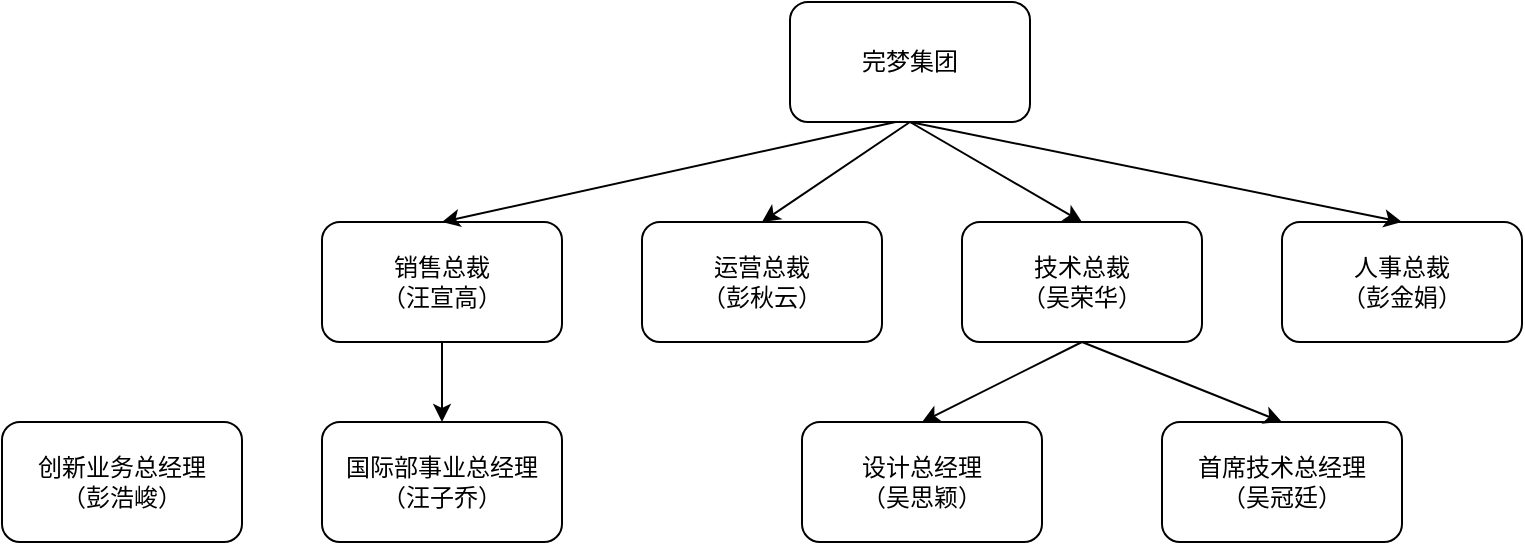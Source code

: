 <mxfile version="14.5.4" type="github"><diagram id="tMW_nDpEPSY1AcfynLnJ" name="Page-1"><mxGraphModel dx="1792" dy="967" grid="1" gridSize="10" guides="1" tooltips="1" connect="1" arrows="1" fold="1" page="1" pageScale="1" pageWidth="827" pageHeight="1169" math="0" shadow="0"><root><mxCell id="0"/><mxCell id="1" parent="0"/><mxCell id="r6JhIWfmTmB-rTCW52nP-6" value="" style="edgeStyle=orthogonalEdgeStyle;rounded=0;orthogonalLoop=1;jettySize=auto;html=1;" parent="1" source="GRvegSCGzKFk3yD_1tGM-1" target="r6JhIWfmTmB-rTCW52nP-5" edge="1"><mxGeometry relative="1" as="geometry"/></mxCell><mxCell id="GRvegSCGzKFk3yD_1tGM-1" value="销售总裁&lt;br&gt;（汪宣高）" style="rounded=1;whiteSpace=wrap;html=1;" parent="1" vertex="1"><mxGeometry x="190" y="160" width="120" height="60" as="geometry"/></mxCell><mxCell id="GRvegSCGzKFk3yD_1tGM-2" value="运营总裁&lt;br&gt;（彭秋云）" style="rounded=1;whiteSpace=wrap;html=1;" parent="1" vertex="1"><mxGeometry x="350" y="160" width="120" height="60" as="geometry"/></mxCell><mxCell id="GRvegSCGzKFk3yD_1tGM-3" value="技术总裁&lt;br&gt;（吴荣华）" style="rounded=1;whiteSpace=wrap;html=1;" parent="1" vertex="1"><mxGeometry x="510" y="160" width="120" height="60" as="geometry"/></mxCell><mxCell id="GRvegSCGzKFk3yD_1tGM-4" value="人事总裁&lt;br&gt;（彭金娟）" style="rounded=1;whiteSpace=wrap;html=1;" parent="1" vertex="1"><mxGeometry x="670" y="160" width="120" height="60" as="geometry"/></mxCell><mxCell id="GRvegSCGzKFk3yD_1tGM-5" value="完梦集团" style="rounded=1;whiteSpace=wrap;html=1;" parent="1" vertex="1"><mxGeometry x="424" y="50" width="120" height="60" as="geometry"/></mxCell><mxCell id="GRvegSCGzKFk3yD_1tGM-6" value="" style="endArrow=classic;html=1;exitX=0.44;exitY=1;exitDx=0;exitDy=0;exitPerimeter=0;entryX=0.5;entryY=0;entryDx=0;entryDy=0;" parent="1" source="GRvegSCGzKFk3yD_1tGM-5" target="GRvegSCGzKFk3yD_1tGM-1" edge="1"><mxGeometry width="50" height="50" relative="1" as="geometry"><mxPoint x="390" y="370" as="sourcePoint"/><mxPoint x="440" y="320" as="targetPoint"/></mxGeometry></mxCell><mxCell id="GRvegSCGzKFk3yD_1tGM-7" value="" style="endArrow=classic;html=1;exitX=0.5;exitY=1;exitDx=0;exitDy=0;entryX=0.5;entryY=0;entryDx=0;entryDy=0;" parent="1" source="GRvegSCGzKFk3yD_1tGM-5" target="GRvegSCGzKFk3yD_1tGM-2" edge="1"><mxGeometry width="50" height="50" relative="1" as="geometry"><mxPoint x="450" y="360" as="sourcePoint"/><mxPoint x="500" y="310" as="targetPoint"/></mxGeometry></mxCell><mxCell id="GRvegSCGzKFk3yD_1tGM-8" value="" style="endArrow=classic;html=1;exitX=0.5;exitY=1;exitDx=0;exitDy=0;entryX=0.5;entryY=0;entryDx=0;entryDy=0;" parent="1" source="GRvegSCGzKFk3yD_1tGM-5" target="GRvegSCGzKFk3yD_1tGM-3" edge="1"><mxGeometry width="50" height="50" relative="1" as="geometry"><mxPoint x="530" y="350" as="sourcePoint"/><mxPoint x="580" y="300" as="targetPoint"/></mxGeometry></mxCell><mxCell id="GRvegSCGzKFk3yD_1tGM-9" value="" style="endArrow=classic;html=1;exitX=0.5;exitY=1;exitDx=0;exitDy=0;entryX=0.5;entryY=0;entryDx=0;entryDy=0;" parent="1" source="GRvegSCGzKFk3yD_1tGM-5" target="GRvegSCGzKFk3yD_1tGM-4" edge="1"><mxGeometry width="50" height="50" relative="1" as="geometry"><mxPoint x="680" y="380" as="sourcePoint"/><mxPoint x="730" y="330" as="targetPoint"/></mxGeometry></mxCell><mxCell id="r6JhIWfmTmB-rTCW52nP-1" value="设计总经理&lt;br&gt;（吴思颖）" style="rounded=1;whiteSpace=wrap;html=1;" parent="1" vertex="1"><mxGeometry x="430" y="260" width="120" height="60" as="geometry"/></mxCell><mxCell id="r6JhIWfmTmB-rTCW52nP-2" value="首席技术总经理&lt;br&gt;（吴冠廷）" style="rounded=1;whiteSpace=wrap;html=1;" parent="1" vertex="1"><mxGeometry x="610" y="260" width="120" height="60" as="geometry"/></mxCell><mxCell id="r6JhIWfmTmB-rTCW52nP-3" value="" style="endArrow=classic;html=1;exitX=0.5;exitY=1;exitDx=0;exitDy=0;entryX=0.5;entryY=0;entryDx=0;entryDy=0;" parent="1" source="GRvegSCGzKFk3yD_1tGM-3" target="r6JhIWfmTmB-rTCW52nP-1" edge="1"><mxGeometry width="50" height="50" relative="1" as="geometry"><mxPoint x="500" y="470" as="sourcePoint"/><mxPoint x="550" y="420" as="targetPoint"/></mxGeometry></mxCell><mxCell id="r6JhIWfmTmB-rTCW52nP-4" value="" style="endArrow=classic;html=1;exitX=0.5;exitY=1;exitDx=0;exitDy=0;entryX=0.5;entryY=0;entryDx=0;entryDy=0;" parent="1" source="GRvegSCGzKFk3yD_1tGM-3" target="r6JhIWfmTmB-rTCW52nP-2" edge="1"><mxGeometry width="50" height="50" relative="1" as="geometry"><mxPoint x="640" y="400" as="sourcePoint"/><mxPoint x="690" y="350" as="targetPoint"/></mxGeometry></mxCell><mxCell id="r6JhIWfmTmB-rTCW52nP-5" value="国际部事业总经理&lt;br&gt;（汪子乔）" style="rounded=1;whiteSpace=wrap;html=1;" parent="1" vertex="1"><mxGeometry x="190" y="260" width="120" height="60" as="geometry"/></mxCell><mxCell id="2Ta-ryntxyRcHZYxON1O-1" value="创新业务总经理&lt;br&gt;（彭浩峻）" style="rounded=1;whiteSpace=wrap;html=1;" parent="1" vertex="1"><mxGeometry x="30" y="260" width="120" height="60" as="geometry"/></mxCell></root></mxGraphModel></diagram></mxfile>